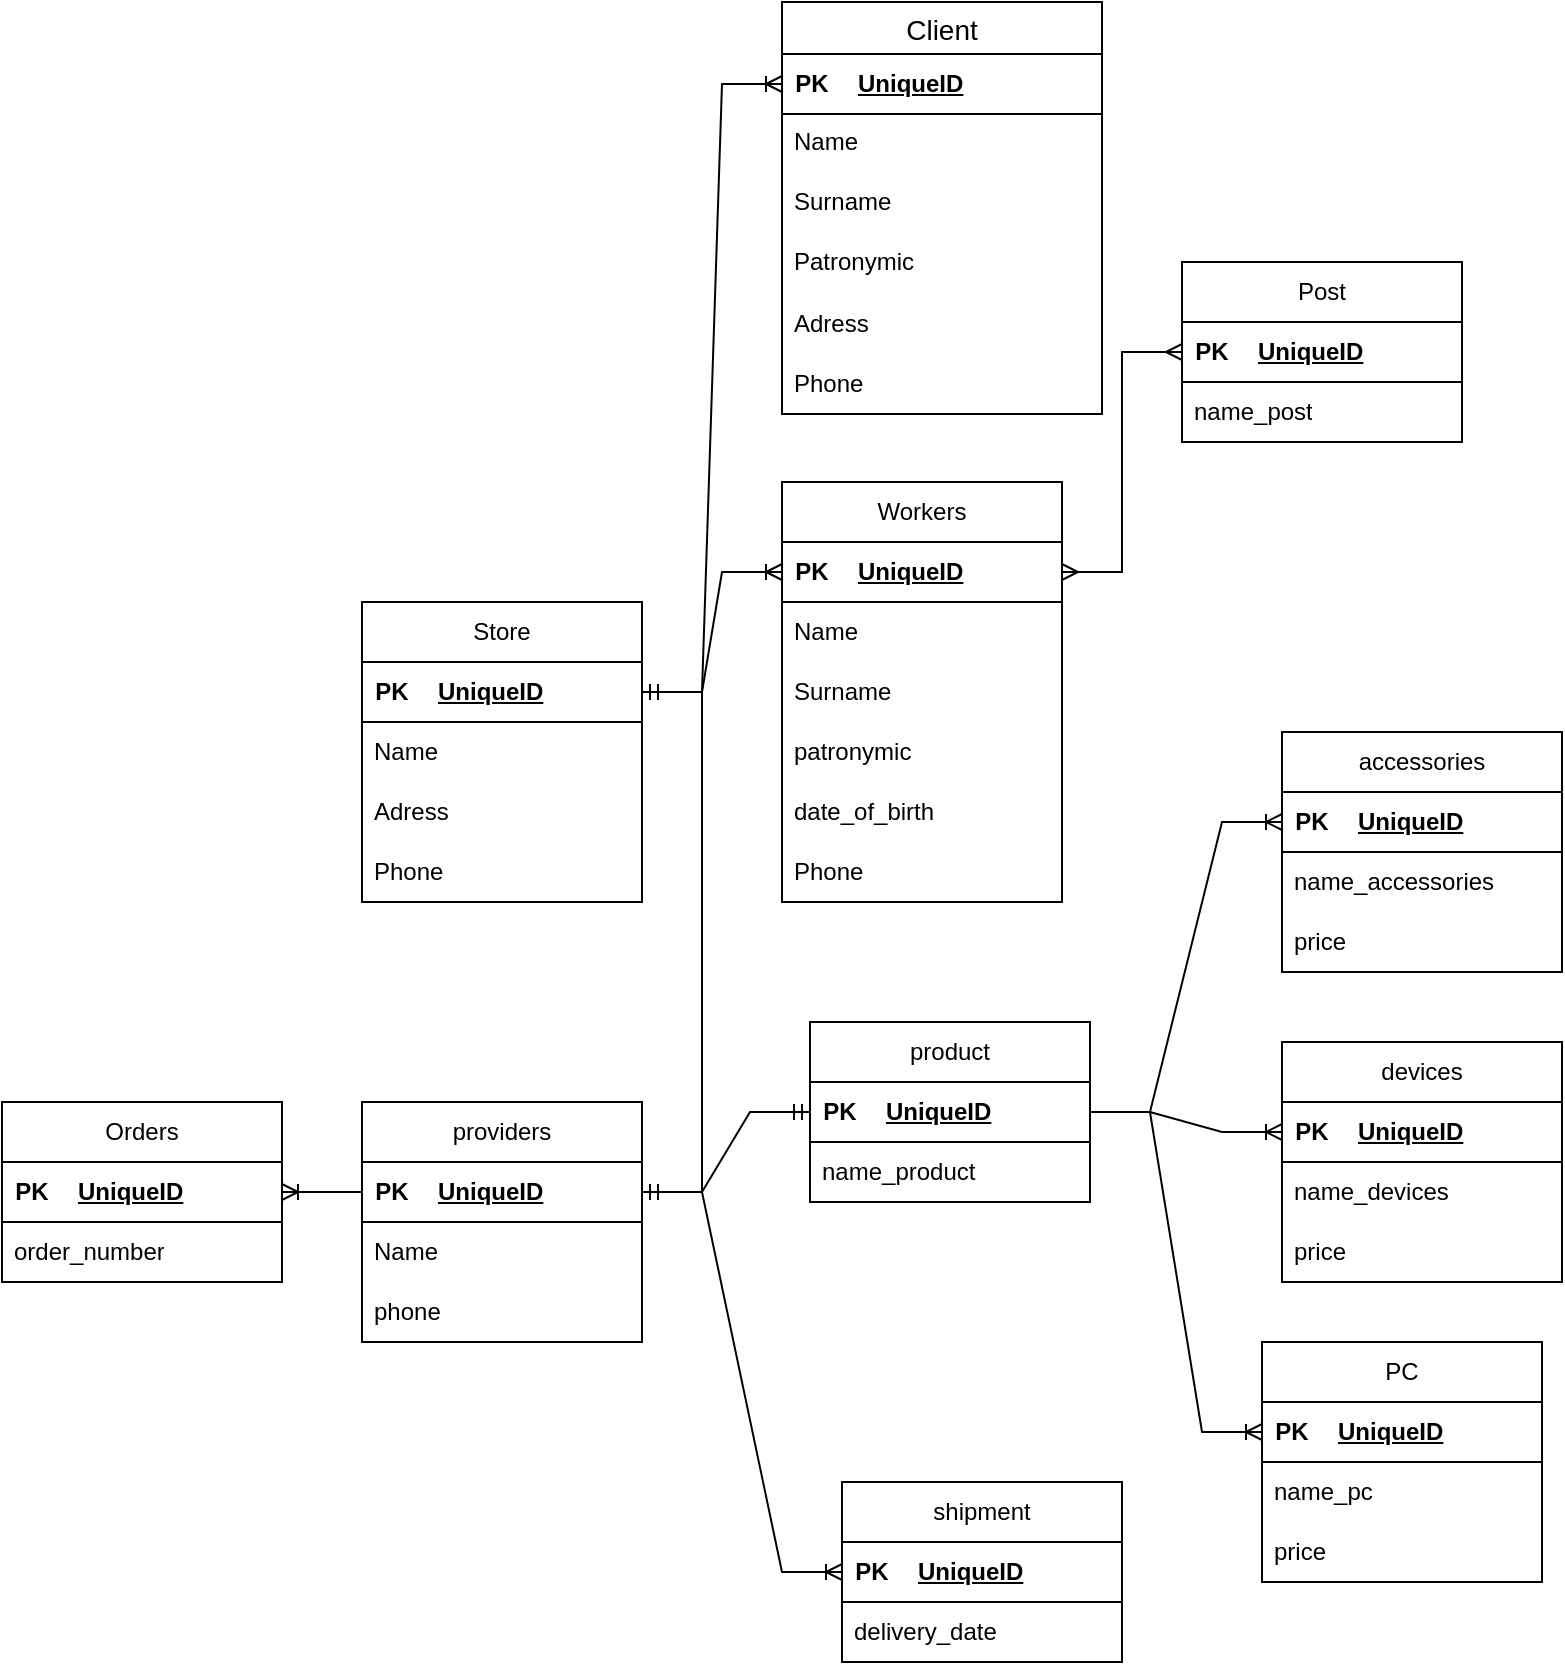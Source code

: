 <mxfile version="21.7.5" type="github">
  <diagram id="C5RBs43oDa-KdzZeNtuy" name="Page-1">
    <mxGraphModel dx="2220" dy="1927" grid="1" gridSize="10" guides="1" tooltips="1" connect="1" arrows="1" fold="1" page="1" pageScale="1" pageWidth="827" pageHeight="1169" math="0" shadow="0">
      <root>
        <mxCell id="WIyWlLk6GJQsqaUBKTNV-0" />
        <mxCell id="WIyWlLk6GJQsqaUBKTNV-1" parent="WIyWlLk6GJQsqaUBKTNV-0" />
        <mxCell id="giKYTNBfiEw-Y-ukKYdh-5" value="Store" style="swimlane;fontStyle=0;childLayout=stackLayout;horizontal=1;startSize=30;horizontalStack=0;resizeParent=1;resizeParentMax=0;resizeLast=0;collapsible=1;marginBottom=0;whiteSpace=wrap;html=1;" parent="WIyWlLk6GJQsqaUBKTNV-1" vertex="1">
          <mxGeometry x="120" y="260" width="140" height="150" as="geometry" />
        </mxCell>
        <mxCell id="giKYTNBfiEw-Y-ukKYdh-16" value="" style="shape=table;startSize=0;container=1;collapsible=1;childLayout=tableLayout;fixedRows=1;rowLines=0;fontStyle=0;align=center;resizeLast=1;strokeColor=none;fillColor=none;collapsible=0;" parent="giKYTNBfiEw-Y-ukKYdh-5" vertex="1">
          <mxGeometry y="30" width="140" height="30" as="geometry" />
        </mxCell>
        <mxCell id="giKYTNBfiEw-Y-ukKYdh-17" value="" style="shape=tableRow;horizontal=0;startSize=0;swimlaneHead=0;swimlaneBody=0;fillColor=none;collapsible=0;dropTarget=0;points=[[0,0.5],[1,0.5]];portConstraint=eastwest;top=0;left=0;right=0;bottom=1;" parent="giKYTNBfiEw-Y-ukKYdh-16" vertex="1">
          <mxGeometry width="140" height="30" as="geometry" />
        </mxCell>
        <mxCell id="giKYTNBfiEw-Y-ukKYdh-18" value="PK" style="shape=partialRectangle;connectable=0;fillColor=none;top=0;left=0;bottom=0;right=0;fontStyle=1;overflow=hidden;whiteSpace=wrap;html=1;" parent="giKYTNBfiEw-Y-ukKYdh-17" vertex="1">
          <mxGeometry width="30" height="30" as="geometry">
            <mxRectangle width="30" height="30" as="alternateBounds" />
          </mxGeometry>
        </mxCell>
        <mxCell id="giKYTNBfiEw-Y-ukKYdh-19" value="UniqueID" style="shape=partialRectangle;connectable=0;fillColor=none;top=0;left=0;bottom=0;right=0;align=left;spacingLeft=6;fontStyle=5;overflow=hidden;whiteSpace=wrap;html=1;" parent="giKYTNBfiEw-Y-ukKYdh-17" vertex="1">
          <mxGeometry x="30" width="110" height="30" as="geometry">
            <mxRectangle width="110" height="30" as="alternateBounds" />
          </mxGeometry>
        </mxCell>
        <mxCell id="giKYTNBfiEw-Y-ukKYdh-6" value="Name" style="text;strokeColor=none;fillColor=none;align=left;verticalAlign=middle;spacingLeft=4;spacingRight=4;overflow=hidden;points=[[0,0.5],[1,0.5]];portConstraint=eastwest;rotatable=0;whiteSpace=wrap;html=1;" parent="giKYTNBfiEw-Y-ukKYdh-5" vertex="1">
          <mxGeometry y="60" width="140" height="30" as="geometry" />
        </mxCell>
        <mxCell id="giKYTNBfiEw-Y-ukKYdh-7" value="Adress" style="text;strokeColor=none;fillColor=none;align=left;verticalAlign=middle;spacingLeft=4;spacingRight=4;overflow=hidden;points=[[0,0.5],[1,0.5]];portConstraint=eastwest;rotatable=0;whiteSpace=wrap;html=1;" parent="giKYTNBfiEw-Y-ukKYdh-5" vertex="1">
          <mxGeometry y="90" width="140" height="30" as="geometry" />
        </mxCell>
        <mxCell id="giKYTNBfiEw-Y-ukKYdh-8" value="Phone" style="text;strokeColor=none;fillColor=none;align=left;verticalAlign=middle;spacingLeft=4;spacingRight=4;overflow=hidden;points=[[0,0.5],[1,0.5]];portConstraint=eastwest;rotatable=0;whiteSpace=wrap;html=1;" parent="giKYTNBfiEw-Y-ukKYdh-5" vertex="1">
          <mxGeometry y="120" width="140" height="30" as="geometry" />
        </mxCell>
        <mxCell id="giKYTNBfiEw-Y-ukKYdh-20" value="providers" style="swimlane;fontStyle=0;childLayout=stackLayout;horizontal=1;startSize=30;horizontalStack=0;resizeParent=1;resizeParentMax=0;resizeLast=0;collapsible=1;marginBottom=0;whiteSpace=wrap;html=1;" parent="WIyWlLk6GJQsqaUBKTNV-1" vertex="1">
          <mxGeometry x="120" y="510" width="140" height="120" as="geometry" />
        </mxCell>
        <mxCell id="giKYTNBfiEw-Y-ukKYdh-79" value="" style="shape=table;startSize=0;container=1;collapsible=1;childLayout=tableLayout;fixedRows=1;rowLines=0;fontStyle=0;align=center;resizeLast=1;strokeColor=none;fillColor=none;collapsible=0;" parent="giKYTNBfiEw-Y-ukKYdh-20" vertex="1">
          <mxGeometry y="30" width="140" height="30" as="geometry" />
        </mxCell>
        <mxCell id="giKYTNBfiEw-Y-ukKYdh-80" value="" style="shape=tableRow;horizontal=0;startSize=0;swimlaneHead=0;swimlaneBody=0;fillColor=none;collapsible=0;dropTarget=0;points=[[0,0.5],[1,0.5]];portConstraint=eastwest;top=0;left=0;right=0;bottom=1;" parent="giKYTNBfiEw-Y-ukKYdh-79" vertex="1">
          <mxGeometry width="140" height="30" as="geometry" />
        </mxCell>
        <mxCell id="giKYTNBfiEw-Y-ukKYdh-81" value="PK" style="shape=partialRectangle;connectable=0;fillColor=none;top=0;left=0;bottom=0;right=0;fontStyle=1;overflow=hidden;whiteSpace=wrap;html=1;" parent="giKYTNBfiEw-Y-ukKYdh-80" vertex="1">
          <mxGeometry width="30" height="30" as="geometry">
            <mxRectangle width="30" height="30" as="alternateBounds" />
          </mxGeometry>
        </mxCell>
        <mxCell id="giKYTNBfiEw-Y-ukKYdh-82" value="UniqueID" style="shape=partialRectangle;connectable=0;fillColor=none;top=0;left=0;bottom=0;right=0;align=left;spacingLeft=6;fontStyle=5;overflow=hidden;whiteSpace=wrap;html=1;" parent="giKYTNBfiEw-Y-ukKYdh-80" vertex="1">
          <mxGeometry x="30" width="110" height="30" as="geometry">
            <mxRectangle width="110" height="30" as="alternateBounds" />
          </mxGeometry>
        </mxCell>
        <mxCell id="giKYTNBfiEw-Y-ukKYdh-21" value="Name" style="text;strokeColor=none;fillColor=none;align=left;verticalAlign=middle;spacingLeft=4;spacingRight=4;overflow=hidden;points=[[0,0.5],[1,0.5]];portConstraint=eastwest;rotatable=0;whiteSpace=wrap;html=1;" parent="giKYTNBfiEw-Y-ukKYdh-20" vertex="1">
          <mxGeometry y="60" width="140" height="30" as="geometry" />
        </mxCell>
        <mxCell id="giKYTNBfiEw-Y-ukKYdh-22" value="phone" style="text;strokeColor=none;fillColor=none;align=left;verticalAlign=middle;spacingLeft=4;spacingRight=4;overflow=hidden;points=[[0,0.5],[1,0.5]];portConstraint=eastwest;rotatable=0;whiteSpace=wrap;html=1;" parent="giKYTNBfiEw-Y-ukKYdh-20" vertex="1">
          <mxGeometry y="90" width="140" height="30" as="geometry" />
        </mxCell>
        <mxCell id="giKYTNBfiEw-Y-ukKYdh-24" value="Workers" style="swimlane;fontStyle=0;childLayout=stackLayout;horizontal=1;startSize=30;horizontalStack=0;resizeParent=1;resizeParentMax=0;resizeLast=0;collapsible=1;marginBottom=0;whiteSpace=wrap;html=1;" parent="WIyWlLk6GJQsqaUBKTNV-1" vertex="1">
          <mxGeometry x="330" y="200" width="140" height="210" as="geometry" />
        </mxCell>
        <mxCell id="giKYTNBfiEw-Y-ukKYdh-28" value="" style="shape=table;startSize=0;container=1;collapsible=1;childLayout=tableLayout;fixedRows=1;rowLines=0;fontStyle=0;align=center;resizeLast=1;strokeColor=none;fillColor=none;collapsible=0;" parent="giKYTNBfiEw-Y-ukKYdh-24" vertex="1">
          <mxGeometry y="30" width="140" height="30" as="geometry" />
        </mxCell>
        <mxCell id="giKYTNBfiEw-Y-ukKYdh-29" value="" style="shape=tableRow;horizontal=0;startSize=0;swimlaneHead=0;swimlaneBody=0;fillColor=none;collapsible=0;dropTarget=0;points=[[0,0.5],[1,0.5]];portConstraint=eastwest;top=0;left=0;right=0;bottom=1;" parent="giKYTNBfiEw-Y-ukKYdh-28" vertex="1">
          <mxGeometry width="140" height="30" as="geometry" />
        </mxCell>
        <mxCell id="giKYTNBfiEw-Y-ukKYdh-30" value="PK" style="shape=partialRectangle;connectable=0;fillColor=none;top=0;left=0;bottom=0;right=0;fontStyle=1;overflow=hidden;whiteSpace=wrap;html=1;" parent="giKYTNBfiEw-Y-ukKYdh-29" vertex="1">
          <mxGeometry width="30" height="30" as="geometry">
            <mxRectangle width="30" height="30" as="alternateBounds" />
          </mxGeometry>
        </mxCell>
        <mxCell id="giKYTNBfiEw-Y-ukKYdh-31" value="UniqueID" style="shape=partialRectangle;connectable=0;fillColor=none;top=0;left=0;bottom=0;right=0;align=left;spacingLeft=6;fontStyle=5;overflow=hidden;whiteSpace=wrap;html=1;" parent="giKYTNBfiEw-Y-ukKYdh-29" vertex="1">
          <mxGeometry x="30" width="110" height="30" as="geometry">
            <mxRectangle width="110" height="30" as="alternateBounds" />
          </mxGeometry>
        </mxCell>
        <mxCell id="giKYTNBfiEw-Y-ukKYdh-25" value="Name" style="text;strokeColor=none;fillColor=none;align=left;verticalAlign=middle;spacingLeft=4;spacingRight=4;overflow=hidden;points=[[0,0.5],[1,0.5]];portConstraint=eastwest;rotatable=0;whiteSpace=wrap;html=1;" parent="giKYTNBfiEw-Y-ukKYdh-24" vertex="1">
          <mxGeometry y="60" width="140" height="30" as="geometry" />
        </mxCell>
        <mxCell id="giKYTNBfiEw-Y-ukKYdh-26" value="Surname" style="text;strokeColor=none;fillColor=none;align=left;verticalAlign=middle;spacingLeft=4;spacingRight=4;overflow=hidden;points=[[0,0.5],[1,0.5]];portConstraint=eastwest;rotatable=0;whiteSpace=wrap;html=1;" parent="giKYTNBfiEw-Y-ukKYdh-24" vertex="1">
          <mxGeometry y="90" width="140" height="30" as="geometry" />
        </mxCell>
        <mxCell id="giKYTNBfiEw-Y-ukKYdh-27" value="patronymic" style="text;strokeColor=none;fillColor=none;align=left;verticalAlign=middle;spacingLeft=4;spacingRight=4;overflow=hidden;points=[[0,0.5],[1,0.5]];portConstraint=eastwest;rotatable=0;whiteSpace=wrap;html=1;" parent="giKYTNBfiEw-Y-ukKYdh-24" vertex="1">
          <mxGeometry y="120" width="140" height="30" as="geometry" />
        </mxCell>
        <mxCell id="giKYTNBfiEw-Y-ukKYdh-32" value="date_of_birth" style="text;strokeColor=none;fillColor=none;align=left;verticalAlign=middle;spacingLeft=4;spacingRight=4;overflow=hidden;points=[[0,0.5],[1,0.5]];portConstraint=eastwest;rotatable=0;whiteSpace=wrap;html=1;" parent="giKYTNBfiEw-Y-ukKYdh-24" vertex="1">
          <mxGeometry y="150" width="140" height="30" as="geometry" />
        </mxCell>
        <mxCell id="Cuo1ULoQlv5ksQmd5ogo-40" value="Phone" style="text;strokeColor=none;fillColor=none;align=left;verticalAlign=middle;spacingLeft=4;spacingRight=4;overflow=hidden;points=[[0,0.5],[1,0.5]];portConstraint=eastwest;rotatable=0;whiteSpace=wrap;html=1;" vertex="1" parent="giKYTNBfiEw-Y-ukKYdh-24">
          <mxGeometry y="180" width="140" height="30" as="geometry" />
        </mxCell>
        <mxCell id="giKYTNBfiEw-Y-ukKYdh-33" value="Post" style="swimlane;fontStyle=0;childLayout=stackLayout;horizontal=1;startSize=30;horizontalStack=0;resizeParent=1;resizeParentMax=0;resizeLast=0;collapsible=1;marginBottom=0;whiteSpace=wrap;html=1;" parent="WIyWlLk6GJQsqaUBKTNV-1" vertex="1">
          <mxGeometry x="530" y="90" width="140" height="90" as="geometry" />
        </mxCell>
        <mxCell id="giKYTNBfiEw-Y-ukKYdh-37" value="" style="shape=table;startSize=0;container=1;collapsible=1;childLayout=tableLayout;fixedRows=1;rowLines=0;fontStyle=0;align=center;resizeLast=1;strokeColor=none;fillColor=none;collapsible=0;" parent="giKYTNBfiEw-Y-ukKYdh-33" vertex="1">
          <mxGeometry y="30" width="140" height="30" as="geometry" />
        </mxCell>
        <mxCell id="giKYTNBfiEw-Y-ukKYdh-38" value="" style="shape=tableRow;horizontal=0;startSize=0;swimlaneHead=0;swimlaneBody=0;fillColor=none;collapsible=0;dropTarget=0;points=[[0,0.5],[1,0.5]];portConstraint=eastwest;top=0;left=0;right=0;bottom=1;" parent="giKYTNBfiEw-Y-ukKYdh-37" vertex="1">
          <mxGeometry width="140" height="30" as="geometry" />
        </mxCell>
        <mxCell id="giKYTNBfiEw-Y-ukKYdh-39" value="PK" style="shape=partialRectangle;connectable=0;fillColor=none;top=0;left=0;bottom=0;right=0;fontStyle=1;overflow=hidden;whiteSpace=wrap;html=1;" parent="giKYTNBfiEw-Y-ukKYdh-38" vertex="1">
          <mxGeometry width="30" height="30" as="geometry">
            <mxRectangle width="30" height="30" as="alternateBounds" />
          </mxGeometry>
        </mxCell>
        <mxCell id="giKYTNBfiEw-Y-ukKYdh-40" value="UniqueID" style="shape=partialRectangle;connectable=0;fillColor=none;top=0;left=0;bottom=0;right=0;align=left;spacingLeft=6;fontStyle=5;overflow=hidden;whiteSpace=wrap;html=1;" parent="giKYTNBfiEw-Y-ukKYdh-38" vertex="1">
          <mxGeometry x="30" width="110" height="30" as="geometry">
            <mxRectangle width="110" height="30" as="alternateBounds" />
          </mxGeometry>
        </mxCell>
        <mxCell id="giKYTNBfiEw-Y-ukKYdh-36" value="name_post" style="text;strokeColor=none;fillColor=none;align=left;verticalAlign=middle;spacingLeft=4;spacingRight=4;overflow=hidden;points=[[0,0.5],[1,0.5]];portConstraint=eastwest;rotatable=0;whiteSpace=wrap;html=1;" parent="giKYTNBfiEw-Y-ukKYdh-33" vertex="1">
          <mxGeometry y="60" width="140" height="30" as="geometry" />
        </mxCell>
        <mxCell id="giKYTNBfiEw-Y-ukKYdh-45" value="product" style="swimlane;fontStyle=0;childLayout=stackLayout;horizontal=1;startSize=30;horizontalStack=0;resizeParent=1;resizeParentMax=0;resizeLast=0;collapsible=1;marginBottom=0;whiteSpace=wrap;html=1;" parent="WIyWlLk6GJQsqaUBKTNV-1" vertex="1">
          <mxGeometry x="344" y="470" width="140" height="90" as="geometry" />
        </mxCell>
        <mxCell id="giKYTNBfiEw-Y-ukKYdh-49" value="" style="shape=table;startSize=0;container=1;collapsible=1;childLayout=tableLayout;fixedRows=1;rowLines=0;fontStyle=0;align=center;resizeLast=1;strokeColor=none;fillColor=none;collapsible=0;" parent="giKYTNBfiEw-Y-ukKYdh-45" vertex="1">
          <mxGeometry y="30" width="140" height="30" as="geometry" />
        </mxCell>
        <mxCell id="giKYTNBfiEw-Y-ukKYdh-50" value="" style="shape=tableRow;horizontal=0;startSize=0;swimlaneHead=0;swimlaneBody=0;fillColor=none;collapsible=0;dropTarget=0;points=[[0,0.5],[1,0.5]];portConstraint=eastwest;top=0;left=0;right=0;bottom=1;" parent="giKYTNBfiEw-Y-ukKYdh-49" vertex="1">
          <mxGeometry width="140" height="30" as="geometry" />
        </mxCell>
        <mxCell id="giKYTNBfiEw-Y-ukKYdh-51" value="PK" style="shape=partialRectangle;connectable=0;fillColor=none;top=0;left=0;bottom=0;right=0;fontStyle=1;overflow=hidden;whiteSpace=wrap;html=1;" parent="giKYTNBfiEw-Y-ukKYdh-50" vertex="1">
          <mxGeometry width="30" height="30" as="geometry">
            <mxRectangle width="30" height="30" as="alternateBounds" />
          </mxGeometry>
        </mxCell>
        <mxCell id="giKYTNBfiEw-Y-ukKYdh-52" value="UniqueID" style="shape=partialRectangle;connectable=0;fillColor=none;top=0;left=0;bottom=0;right=0;align=left;spacingLeft=6;fontStyle=5;overflow=hidden;whiteSpace=wrap;html=1;" parent="giKYTNBfiEw-Y-ukKYdh-50" vertex="1">
          <mxGeometry x="30" width="110" height="30" as="geometry">
            <mxRectangle width="110" height="30" as="alternateBounds" />
          </mxGeometry>
        </mxCell>
        <mxCell id="giKYTNBfiEw-Y-ukKYdh-46" value="name_product" style="text;strokeColor=none;fillColor=none;align=left;verticalAlign=middle;spacingLeft=4;spacingRight=4;overflow=hidden;points=[[0,0.5],[1,0.5]];portConstraint=eastwest;rotatable=0;whiteSpace=wrap;html=1;" parent="giKYTNBfiEw-Y-ukKYdh-45" vertex="1">
          <mxGeometry y="60" width="140" height="30" as="geometry" />
        </mxCell>
        <mxCell id="giKYTNBfiEw-Y-ukKYdh-53" value="devices" style="swimlane;fontStyle=0;childLayout=stackLayout;horizontal=1;startSize=30;horizontalStack=0;resizeParent=1;resizeParentMax=0;resizeLast=0;collapsible=1;marginBottom=0;whiteSpace=wrap;html=1;" parent="WIyWlLk6GJQsqaUBKTNV-1" vertex="1">
          <mxGeometry x="580" y="480" width="140" height="120" as="geometry" />
        </mxCell>
        <mxCell id="giKYTNBfiEw-Y-ukKYdh-87" value="" style="shape=table;startSize=0;container=1;collapsible=1;childLayout=tableLayout;fixedRows=1;rowLines=0;fontStyle=0;align=center;resizeLast=1;strokeColor=none;fillColor=none;collapsible=0;" parent="giKYTNBfiEw-Y-ukKYdh-53" vertex="1">
          <mxGeometry y="30" width="140" height="30" as="geometry" />
        </mxCell>
        <mxCell id="giKYTNBfiEw-Y-ukKYdh-88" value="" style="shape=tableRow;horizontal=0;startSize=0;swimlaneHead=0;swimlaneBody=0;fillColor=none;collapsible=0;dropTarget=0;points=[[0,0.5],[1,0.5]];portConstraint=eastwest;top=0;left=0;right=0;bottom=1;" parent="giKYTNBfiEw-Y-ukKYdh-87" vertex="1">
          <mxGeometry width="140" height="30" as="geometry" />
        </mxCell>
        <mxCell id="giKYTNBfiEw-Y-ukKYdh-89" value="PK" style="shape=partialRectangle;connectable=0;fillColor=none;top=0;left=0;bottom=0;right=0;fontStyle=1;overflow=hidden;whiteSpace=wrap;html=1;" parent="giKYTNBfiEw-Y-ukKYdh-88" vertex="1">
          <mxGeometry width="30" height="30" as="geometry">
            <mxRectangle width="30" height="30" as="alternateBounds" />
          </mxGeometry>
        </mxCell>
        <mxCell id="giKYTNBfiEw-Y-ukKYdh-90" value="UniqueID" style="shape=partialRectangle;connectable=0;fillColor=none;top=0;left=0;bottom=0;right=0;align=left;spacingLeft=6;fontStyle=5;overflow=hidden;whiteSpace=wrap;html=1;" parent="giKYTNBfiEw-Y-ukKYdh-88" vertex="1">
          <mxGeometry x="30" width="110" height="30" as="geometry">
            <mxRectangle width="110" height="30" as="alternateBounds" />
          </mxGeometry>
        </mxCell>
        <mxCell id="giKYTNBfiEw-Y-ukKYdh-54" value="name_devices" style="text;strokeColor=none;fillColor=none;align=left;verticalAlign=middle;spacingLeft=4;spacingRight=4;overflow=hidden;points=[[0,0.5],[1,0.5]];portConstraint=eastwest;rotatable=0;whiteSpace=wrap;html=1;" parent="giKYTNBfiEw-Y-ukKYdh-53" vertex="1">
          <mxGeometry y="60" width="140" height="30" as="geometry" />
        </mxCell>
        <mxCell id="giKYTNBfiEw-Y-ukKYdh-55" value="price" style="text;strokeColor=none;fillColor=none;align=left;verticalAlign=middle;spacingLeft=4;spacingRight=4;overflow=hidden;points=[[0,0.5],[1,0.5]];portConstraint=eastwest;rotatable=0;whiteSpace=wrap;html=1;" parent="giKYTNBfiEw-Y-ukKYdh-53" vertex="1">
          <mxGeometry y="90" width="140" height="30" as="geometry" />
        </mxCell>
        <mxCell id="giKYTNBfiEw-Y-ukKYdh-57" value="accessories" style="swimlane;fontStyle=0;childLayout=stackLayout;horizontal=1;startSize=30;horizontalStack=0;resizeParent=1;resizeParentMax=0;resizeLast=0;collapsible=1;marginBottom=0;whiteSpace=wrap;html=1;" parent="WIyWlLk6GJQsqaUBKTNV-1" vertex="1">
          <mxGeometry x="580" y="325" width="140" height="120" as="geometry" />
        </mxCell>
        <mxCell id="giKYTNBfiEw-Y-ukKYdh-66" value="" style="shape=table;startSize=0;container=1;collapsible=1;childLayout=tableLayout;fixedRows=1;rowLines=0;fontStyle=0;align=center;resizeLast=1;strokeColor=none;fillColor=none;collapsible=0;" parent="giKYTNBfiEw-Y-ukKYdh-57" vertex="1">
          <mxGeometry y="30" width="140" height="30" as="geometry" />
        </mxCell>
        <mxCell id="giKYTNBfiEw-Y-ukKYdh-67" value="" style="shape=tableRow;horizontal=0;startSize=0;swimlaneHead=0;swimlaneBody=0;fillColor=none;collapsible=0;dropTarget=0;points=[[0,0.5],[1,0.5]];portConstraint=eastwest;top=0;left=0;right=0;bottom=1;" parent="giKYTNBfiEw-Y-ukKYdh-66" vertex="1">
          <mxGeometry width="140" height="30" as="geometry" />
        </mxCell>
        <mxCell id="giKYTNBfiEw-Y-ukKYdh-68" value="PK" style="shape=partialRectangle;connectable=0;fillColor=none;top=0;left=0;bottom=0;right=0;fontStyle=1;overflow=hidden;whiteSpace=wrap;html=1;" parent="giKYTNBfiEw-Y-ukKYdh-67" vertex="1">
          <mxGeometry width="30" height="30" as="geometry">
            <mxRectangle width="30" height="30" as="alternateBounds" />
          </mxGeometry>
        </mxCell>
        <mxCell id="giKYTNBfiEw-Y-ukKYdh-69" value="UniqueID" style="shape=partialRectangle;connectable=0;fillColor=none;top=0;left=0;bottom=0;right=0;align=left;spacingLeft=6;fontStyle=5;overflow=hidden;whiteSpace=wrap;html=1;" parent="giKYTNBfiEw-Y-ukKYdh-67" vertex="1">
          <mxGeometry x="30" width="110" height="30" as="geometry">
            <mxRectangle width="110" height="30" as="alternateBounds" />
          </mxGeometry>
        </mxCell>
        <mxCell id="giKYTNBfiEw-Y-ukKYdh-58" value="name_accessories" style="text;strokeColor=none;fillColor=none;align=left;verticalAlign=middle;spacingLeft=4;spacingRight=4;overflow=hidden;points=[[0,0.5],[1,0.5]];portConstraint=eastwest;rotatable=0;whiteSpace=wrap;html=1;" parent="giKYTNBfiEw-Y-ukKYdh-57" vertex="1">
          <mxGeometry y="60" width="140" height="30" as="geometry" />
        </mxCell>
        <mxCell id="giKYTNBfiEw-Y-ukKYdh-72" value="price" style="text;strokeColor=none;fillColor=none;align=left;verticalAlign=middle;spacingLeft=4;spacingRight=4;overflow=hidden;points=[[0,0.5],[1,0.5]];portConstraint=eastwest;rotatable=0;whiteSpace=wrap;html=1;" parent="giKYTNBfiEw-Y-ukKYdh-57" vertex="1">
          <mxGeometry y="90" width="140" height="30" as="geometry" />
        </mxCell>
        <mxCell id="giKYTNBfiEw-Y-ukKYdh-62" value="PC" style="swimlane;fontStyle=0;childLayout=stackLayout;horizontal=1;startSize=30;horizontalStack=0;resizeParent=1;resizeParentMax=0;resizeLast=0;collapsible=1;marginBottom=0;whiteSpace=wrap;html=1;" parent="WIyWlLk6GJQsqaUBKTNV-1" vertex="1">
          <mxGeometry x="570" y="630" width="140" height="120" as="geometry" />
        </mxCell>
        <mxCell id="giKYTNBfiEw-Y-ukKYdh-91" value="" style="shape=table;startSize=0;container=1;collapsible=1;childLayout=tableLayout;fixedRows=1;rowLines=0;fontStyle=0;align=center;resizeLast=1;strokeColor=none;fillColor=none;collapsible=0;" parent="giKYTNBfiEw-Y-ukKYdh-62" vertex="1">
          <mxGeometry y="30" width="140" height="30" as="geometry" />
        </mxCell>
        <mxCell id="giKYTNBfiEw-Y-ukKYdh-92" value="" style="shape=tableRow;horizontal=0;startSize=0;swimlaneHead=0;swimlaneBody=0;fillColor=none;collapsible=0;dropTarget=0;points=[[0,0.5],[1,0.5]];portConstraint=eastwest;top=0;left=0;right=0;bottom=1;" parent="giKYTNBfiEw-Y-ukKYdh-91" vertex="1">
          <mxGeometry width="140" height="30" as="geometry" />
        </mxCell>
        <mxCell id="giKYTNBfiEw-Y-ukKYdh-93" value="PK" style="shape=partialRectangle;connectable=0;fillColor=none;top=0;left=0;bottom=0;right=0;fontStyle=1;overflow=hidden;whiteSpace=wrap;html=1;" parent="giKYTNBfiEw-Y-ukKYdh-92" vertex="1">
          <mxGeometry width="30" height="30" as="geometry">
            <mxRectangle width="30" height="30" as="alternateBounds" />
          </mxGeometry>
        </mxCell>
        <mxCell id="giKYTNBfiEw-Y-ukKYdh-94" value="UniqueID" style="shape=partialRectangle;connectable=0;fillColor=none;top=0;left=0;bottom=0;right=0;align=left;spacingLeft=6;fontStyle=5;overflow=hidden;whiteSpace=wrap;html=1;" parent="giKYTNBfiEw-Y-ukKYdh-92" vertex="1">
          <mxGeometry x="30" width="110" height="30" as="geometry">
            <mxRectangle width="110" height="30" as="alternateBounds" />
          </mxGeometry>
        </mxCell>
        <mxCell id="giKYTNBfiEw-Y-ukKYdh-63" value="name_pc" style="text;strokeColor=none;fillColor=none;align=left;verticalAlign=middle;spacingLeft=4;spacingRight=4;overflow=hidden;points=[[0,0.5],[1,0.5]];portConstraint=eastwest;rotatable=0;whiteSpace=wrap;html=1;" parent="giKYTNBfiEw-Y-ukKYdh-62" vertex="1">
          <mxGeometry y="60" width="140" height="30" as="geometry" />
        </mxCell>
        <mxCell id="giKYTNBfiEw-Y-ukKYdh-64" value="price" style="text;strokeColor=none;fillColor=none;align=left;verticalAlign=middle;spacingLeft=4;spacingRight=4;overflow=hidden;points=[[0,0.5],[1,0.5]];portConstraint=eastwest;rotatable=0;whiteSpace=wrap;html=1;" parent="giKYTNBfiEw-Y-ukKYdh-62" vertex="1">
          <mxGeometry y="90" width="140" height="30" as="geometry" />
        </mxCell>
        <mxCell id="giKYTNBfiEw-Y-ukKYdh-73" value="" style="edgeStyle=entityRelationEdgeStyle;fontSize=12;html=1;endArrow=ERoneToMany;rounded=0;exitX=1;exitY=0.5;exitDx=0;exitDy=0;" parent="WIyWlLk6GJQsqaUBKTNV-1" source="giKYTNBfiEw-Y-ukKYdh-17" target="giKYTNBfiEw-Y-ukKYdh-29" edge="1">
          <mxGeometry width="100" height="100" relative="1" as="geometry">
            <mxPoint x="260" y="270" as="sourcePoint" />
            <mxPoint x="460" y="340" as="targetPoint" />
          </mxGeometry>
        </mxCell>
        <mxCell id="giKYTNBfiEw-Y-ukKYdh-85" value="" style="edgeStyle=entityRelationEdgeStyle;fontSize=12;html=1;endArrow=ERoneToMany;rounded=0;exitX=1;exitY=0.5;exitDx=0;exitDy=0;entryX=0;entryY=0.5;entryDx=0;entryDy=0;" parent="WIyWlLk6GJQsqaUBKTNV-1" source="giKYTNBfiEw-Y-ukKYdh-50" target="giKYTNBfiEw-Y-ukKYdh-67" edge="1">
          <mxGeometry width="100" height="100" relative="1" as="geometry">
            <mxPoint x="360" y="440" as="sourcePoint" />
            <mxPoint x="460" y="340" as="targetPoint" />
          </mxGeometry>
        </mxCell>
        <mxCell id="giKYTNBfiEw-Y-ukKYdh-86" value="" style="edgeStyle=entityRelationEdgeStyle;fontSize=12;html=1;endArrow=ERoneToMany;rounded=0;exitX=1;exitY=0.5;exitDx=0;exitDy=0;entryX=0;entryY=0.5;entryDx=0;entryDy=0;" parent="WIyWlLk6GJQsqaUBKTNV-1" source="giKYTNBfiEw-Y-ukKYdh-50" target="giKYTNBfiEw-Y-ukKYdh-88" edge="1">
          <mxGeometry width="100" height="100" relative="1" as="geometry">
            <mxPoint x="360" y="440" as="sourcePoint" />
            <mxPoint x="550" y="600" as="targetPoint" />
          </mxGeometry>
        </mxCell>
        <mxCell id="giKYTNBfiEw-Y-ukKYdh-95" value="" style="edgeStyle=entityRelationEdgeStyle;fontSize=12;html=1;endArrow=ERoneToMany;rounded=0;exitX=1;exitY=0.5;exitDx=0;exitDy=0;entryX=0;entryY=0.5;entryDx=0;entryDy=0;" parent="WIyWlLk6GJQsqaUBKTNV-1" source="giKYTNBfiEw-Y-ukKYdh-50" target="giKYTNBfiEw-Y-ukKYdh-92" edge="1">
          <mxGeometry width="100" height="100" relative="1" as="geometry">
            <mxPoint x="360" y="440" as="sourcePoint" />
            <mxPoint x="460" y="340" as="targetPoint" />
          </mxGeometry>
        </mxCell>
        <mxCell id="giKYTNBfiEw-Y-ukKYdh-97" value="" style="edgeStyle=entityRelationEdgeStyle;fontSize=12;html=1;endArrow=ERmany;startArrow=ERmany;rounded=0;entryX=0;entryY=0.5;entryDx=0;entryDy=0;exitX=1;exitY=0.5;exitDx=0;exitDy=0;" parent="WIyWlLk6GJQsqaUBKTNV-1" source="giKYTNBfiEw-Y-ukKYdh-29" target="giKYTNBfiEw-Y-ukKYdh-38" edge="1">
          <mxGeometry width="100" height="100" relative="1" as="geometry">
            <mxPoint x="360" y="440" as="sourcePoint" />
            <mxPoint x="460" y="340" as="targetPoint" />
          </mxGeometry>
        </mxCell>
        <mxCell id="Cuo1ULoQlv5ksQmd5ogo-0" value="shipment" style="swimlane;fontStyle=0;childLayout=stackLayout;horizontal=1;startSize=30;horizontalStack=0;resizeParent=1;resizeParentMax=0;resizeLast=0;collapsible=1;marginBottom=0;whiteSpace=wrap;html=1;" vertex="1" parent="WIyWlLk6GJQsqaUBKTNV-1">
          <mxGeometry x="360" y="700" width="140" height="90" as="geometry" />
        </mxCell>
        <mxCell id="Cuo1ULoQlv5ksQmd5ogo-4" value="" style="shape=table;startSize=0;container=1;collapsible=1;childLayout=tableLayout;fixedRows=1;rowLines=0;fontStyle=0;align=center;resizeLast=1;strokeColor=none;fillColor=none;collapsible=0;" vertex="1" parent="Cuo1ULoQlv5ksQmd5ogo-0">
          <mxGeometry y="30" width="140" height="30" as="geometry" />
        </mxCell>
        <mxCell id="Cuo1ULoQlv5ksQmd5ogo-5" value="" style="shape=tableRow;horizontal=0;startSize=0;swimlaneHead=0;swimlaneBody=0;fillColor=none;collapsible=0;dropTarget=0;points=[[0,0.5],[1,0.5]];portConstraint=eastwest;top=0;left=0;right=0;bottom=1;" vertex="1" parent="Cuo1ULoQlv5ksQmd5ogo-4">
          <mxGeometry width="140" height="30" as="geometry" />
        </mxCell>
        <mxCell id="Cuo1ULoQlv5ksQmd5ogo-6" value="PK" style="shape=partialRectangle;connectable=0;fillColor=none;top=0;left=0;bottom=0;right=0;fontStyle=1;overflow=hidden;whiteSpace=wrap;html=1;" vertex="1" parent="Cuo1ULoQlv5ksQmd5ogo-5">
          <mxGeometry width="30" height="30" as="geometry">
            <mxRectangle width="30" height="30" as="alternateBounds" />
          </mxGeometry>
        </mxCell>
        <mxCell id="Cuo1ULoQlv5ksQmd5ogo-7" value="UniqueID" style="shape=partialRectangle;connectable=0;fillColor=none;top=0;left=0;bottom=0;right=0;align=left;spacingLeft=6;fontStyle=5;overflow=hidden;whiteSpace=wrap;html=1;" vertex="1" parent="Cuo1ULoQlv5ksQmd5ogo-5">
          <mxGeometry x="30" width="110" height="30" as="geometry">
            <mxRectangle width="110" height="30" as="alternateBounds" />
          </mxGeometry>
        </mxCell>
        <mxCell id="Cuo1ULoQlv5ksQmd5ogo-1" value="delivery_date" style="text;strokeColor=none;fillColor=none;align=left;verticalAlign=middle;spacingLeft=4;spacingRight=4;overflow=hidden;points=[[0,0.5],[1,0.5]];portConstraint=eastwest;rotatable=0;whiteSpace=wrap;html=1;" vertex="1" parent="Cuo1ULoQlv5ksQmd5ogo-0">
          <mxGeometry y="60" width="140" height="30" as="geometry" />
        </mxCell>
        <mxCell id="Cuo1ULoQlv5ksQmd5ogo-8" value="" style="edgeStyle=entityRelationEdgeStyle;fontSize=12;html=1;endArrow=ERmandOne;startArrow=ERmandOne;rounded=0;exitX=1;exitY=0.5;exitDx=0;exitDy=0;entryX=1;entryY=0.5;entryDx=0;entryDy=0;" edge="1" parent="WIyWlLk6GJQsqaUBKTNV-1" source="giKYTNBfiEw-Y-ukKYdh-80" target="giKYTNBfiEw-Y-ukKYdh-17">
          <mxGeometry width="100" height="100" relative="1" as="geometry">
            <mxPoint x="360" y="540" as="sourcePoint" />
            <mxPoint x="460" y="440" as="targetPoint" />
          </mxGeometry>
        </mxCell>
        <mxCell id="Cuo1ULoQlv5ksQmd5ogo-10" value="" style="edgeStyle=entityRelationEdgeStyle;fontSize=12;html=1;endArrow=ERmandOne;startArrow=ERmandOne;rounded=0;exitX=1;exitY=0.5;exitDx=0;exitDy=0;entryX=0;entryY=0.5;entryDx=0;entryDy=0;" edge="1" parent="WIyWlLk6GJQsqaUBKTNV-1" source="giKYTNBfiEw-Y-ukKYdh-80" target="giKYTNBfiEw-Y-ukKYdh-50">
          <mxGeometry width="100" height="100" relative="1" as="geometry">
            <mxPoint x="360" y="540" as="sourcePoint" />
            <mxPoint x="460" y="440" as="targetPoint" />
          </mxGeometry>
        </mxCell>
        <mxCell id="Cuo1ULoQlv5ksQmd5ogo-11" value="" style="edgeStyle=entityRelationEdgeStyle;fontSize=12;html=1;endArrow=ERoneToMany;rounded=0;entryX=0;entryY=0.5;entryDx=0;entryDy=0;exitX=1;exitY=0.5;exitDx=0;exitDy=0;" edge="1" parent="WIyWlLk6GJQsqaUBKTNV-1" source="giKYTNBfiEw-Y-ukKYdh-80" target="Cuo1ULoQlv5ksQmd5ogo-5">
          <mxGeometry width="100" height="100" relative="1" as="geometry">
            <mxPoint x="360" y="540" as="sourcePoint" />
            <mxPoint x="460" y="440" as="targetPoint" />
          </mxGeometry>
        </mxCell>
        <mxCell id="Cuo1ULoQlv5ksQmd5ogo-13" value="Client" style="swimlane;fontStyle=0;childLayout=stackLayout;horizontal=1;startSize=26;horizontalStack=0;resizeParent=1;resizeParentMax=0;resizeLast=0;collapsible=1;marginBottom=0;align=center;fontSize=14;" vertex="1" parent="WIyWlLk6GJQsqaUBKTNV-1">
          <mxGeometry x="330" y="-40" width="160" height="206" as="geometry" />
        </mxCell>
        <mxCell id="Cuo1ULoQlv5ksQmd5ogo-17" value="" style="shape=table;startSize=0;container=1;collapsible=1;childLayout=tableLayout;fixedRows=1;rowLines=0;fontStyle=0;align=center;resizeLast=1;strokeColor=none;fillColor=none;collapsible=0;" vertex="1" parent="Cuo1ULoQlv5ksQmd5ogo-13">
          <mxGeometry y="26" width="160" height="30" as="geometry" />
        </mxCell>
        <mxCell id="Cuo1ULoQlv5ksQmd5ogo-18" value="" style="shape=tableRow;horizontal=0;startSize=0;swimlaneHead=0;swimlaneBody=0;fillColor=none;collapsible=0;dropTarget=0;points=[[0,0.5],[1,0.5]];portConstraint=eastwest;top=0;left=0;right=0;bottom=1;" vertex="1" parent="Cuo1ULoQlv5ksQmd5ogo-17">
          <mxGeometry width="160" height="30" as="geometry" />
        </mxCell>
        <mxCell id="Cuo1ULoQlv5ksQmd5ogo-19" value="PK" style="shape=partialRectangle;connectable=0;fillColor=none;top=0;left=0;bottom=0;right=0;fontStyle=1;overflow=hidden;whiteSpace=wrap;html=1;" vertex="1" parent="Cuo1ULoQlv5ksQmd5ogo-18">
          <mxGeometry width="30" height="30" as="geometry">
            <mxRectangle width="30" height="30" as="alternateBounds" />
          </mxGeometry>
        </mxCell>
        <mxCell id="Cuo1ULoQlv5ksQmd5ogo-20" value="UniqueID" style="shape=partialRectangle;connectable=0;fillColor=none;top=0;left=0;bottom=0;right=0;align=left;spacingLeft=6;fontStyle=5;overflow=hidden;whiteSpace=wrap;html=1;" vertex="1" parent="Cuo1ULoQlv5ksQmd5ogo-18">
          <mxGeometry x="30" width="130" height="30" as="geometry">
            <mxRectangle width="130" height="30" as="alternateBounds" />
          </mxGeometry>
        </mxCell>
        <mxCell id="Cuo1ULoQlv5ksQmd5ogo-14" value="Name" style="text;strokeColor=none;fillColor=none;spacingLeft=4;spacingRight=4;overflow=hidden;rotatable=0;points=[[0,0.5],[1,0.5]];portConstraint=eastwest;fontSize=12;whiteSpace=wrap;html=1;" vertex="1" parent="Cuo1ULoQlv5ksQmd5ogo-13">
          <mxGeometry y="56" width="160" height="30" as="geometry" />
        </mxCell>
        <mxCell id="Cuo1ULoQlv5ksQmd5ogo-15" value="Surname" style="text;strokeColor=none;fillColor=none;spacingLeft=4;spacingRight=4;overflow=hidden;rotatable=0;points=[[0,0.5],[1,0.5]];portConstraint=eastwest;fontSize=12;whiteSpace=wrap;html=1;" vertex="1" parent="Cuo1ULoQlv5ksQmd5ogo-13">
          <mxGeometry y="86" width="160" height="30" as="geometry" />
        </mxCell>
        <mxCell id="Cuo1ULoQlv5ksQmd5ogo-16" value="Patronymic" style="text;strokeColor=none;fillColor=none;spacingLeft=4;spacingRight=4;overflow=hidden;rotatable=0;points=[[0,0.5],[1,0.5]];portConstraint=eastwest;fontSize=12;whiteSpace=wrap;html=1;" vertex="1" parent="Cuo1ULoQlv5ksQmd5ogo-13">
          <mxGeometry y="116" width="160" height="30" as="geometry" />
        </mxCell>
        <mxCell id="Cuo1ULoQlv5ksQmd5ogo-27" value="Adress" style="text;strokeColor=none;fillColor=none;align=left;verticalAlign=middle;spacingLeft=4;spacingRight=4;overflow=hidden;points=[[0,0.5],[1,0.5]];portConstraint=eastwest;rotatable=0;whiteSpace=wrap;html=1;" vertex="1" parent="Cuo1ULoQlv5ksQmd5ogo-13">
          <mxGeometry y="146" width="160" height="30" as="geometry" />
        </mxCell>
        <mxCell id="Cuo1ULoQlv5ksQmd5ogo-25" value="Phone" style="text;strokeColor=none;fillColor=none;align=left;verticalAlign=middle;spacingLeft=4;spacingRight=4;overflow=hidden;points=[[0,0.5],[1,0.5]];portConstraint=eastwest;rotatable=0;whiteSpace=wrap;html=1;" vertex="1" parent="Cuo1ULoQlv5ksQmd5ogo-13">
          <mxGeometry y="176" width="160" height="30" as="geometry" />
        </mxCell>
        <mxCell id="Cuo1ULoQlv5ksQmd5ogo-28" value="" style="edgeStyle=entityRelationEdgeStyle;fontSize=12;html=1;endArrow=ERoneToMany;rounded=0;exitX=1;exitY=0.5;exitDx=0;exitDy=0;entryX=0;entryY=0.5;entryDx=0;entryDy=0;" edge="1" parent="WIyWlLk6GJQsqaUBKTNV-1" source="giKYTNBfiEw-Y-ukKYdh-17" target="Cuo1ULoQlv5ksQmd5ogo-18">
          <mxGeometry width="100" height="100" relative="1" as="geometry">
            <mxPoint x="30" y="340" as="sourcePoint" />
            <mxPoint x="90" y="50" as="targetPoint" />
            <Array as="points">
              <mxPoint x="100" y="120" />
              <mxPoint x="100" y="230" />
              <mxPoint x="90" y="110" />
              <mxPoint x="70" y="140" />
            </Array>
          </mxGeometry>
        </mxCell>
        <mxCell id="Cuo1ULoQlv5ksQmd5ogo-31" value="Orders" style="swimlane;fontStyle=0;childLayout=stackLayout;horizontal=1;startSize=30;horizontalStack=0;resizeParent=1;resizeParentMax=0;resizeLast=0;collapsible=1;marginBottom=0;whiteSpace=wrap;html=1;" vertex="1" parent="WIyWlLk6GJQsqaUBKTNV-1">
          <mxGeometry x="-60" y="510" width="140" height="90" as="geometry" />
        </mxCell>
        <mxCell id="Cuo1ULoQlv5ksQmd5ogo-36" value="" style="shape=table;startSize=0;container=1;collapsible=1;childLayout=tableLayout;fixedRows=1;rowLines=0;fontStyle=0;align=center;resizeLast=1;strokeColor=none;fillColor=none;collapsible=0;" vertex="1" parent="Cuo1ULoQlv5ksQmd5ogo-31">
          <mxGeometry y="30" width="140" height="30" as="geometry" />
        </mxCell>
        <mxCell id="Cuo1ULoQlv5ksQmd5ogo-37" value="" style="shape=tableRow;horizontal=0;startSize=0;swimlaneHead=0;swimlaneBody=0;fillColor=none;collapsible=0;dropTarget=0;points=[[0,0.5],[1,0.5]];portConstraint=eastwest;top=0;left=0;right=0;bottom=1;" vertex="1" parent="Cuo1ULoQlv5ksQmd5ogo-36">
          <mxGeometry width="140" height="30" as="geometry" />
        </mxCell>
        <mxCell id="Cuo1ULoQlv5ksQmd5ogo-38" value="PK" style="shape=partialRectangle;connectable=0;fillColor=none;top=0;left=0;bottom=0;right=0;fontStyle=1;overflow=hidden;whiteSpace=wrap;html=1;" vertex="1" parent="Cuo1ULoQlv5ksQmd5ogo-37">
          <mxGeometry width="30" height="30" as="geometry">
            <mxRectangle width="30" height="30" as="alternateBounds" />
          </mxGeometry>
        </mxCell>
        <mxCell id="Cuo1ULoQlv5ksQmd5ogo-39" value="UniqueID" style="shape=partialRectangle;connectable=0;fillColor=none;top=0;left=0;bottom=0;right=0;align=left;spacingLeft=6;fontStyle=5;overflow=hidden;whiteSpace=wrap;html=1;" vertex="1" parent="Cuo1ULoQlv5ksQmd5ogo-37">
          <mxGeometry x="30" width="110" height="30" as="geometry">
            <mxRectangle width="110" height="30" as="alternateBounds" />
          </mxGeometry>
        </mxCell>
        <mxCell id="Cuo1ULoQlv5ksQmd5ogo-32" value="order_number" style="text;strokeColor=none;fillColor=none;align=left;verticalAlign=middle;spacingLeft=4;spacingRight=4;overflow=hidden;points=[[0,0.5],[1,0.5]];portConstraint=eastwest;rotatable=0;whiteSpace=wrap;html=1;" vertex="1" parent="Cuo1ULoQlv5ksQmd5ogo-31">
          <mxGeometry y="60" width="140" height="30" as="geometry" />
        </mxCell>
        <mxCell id="Cuo1ULoQlv5ksQmd5ogo-35" value="" style="edgeStyle=entityRelationEdgeStyle;fontSize=12;html=1;endArrow=ERoneToMany;rounded=0;exitX=0;exitY=0.5;exitDx=0;exitDy=0;entryX=1;entryY=0.5;entryDx=0;entryDy=0;" edge="1" parent="WIyWlLk6GJQsqaUBKTNV-1" source="giKYTNBfiEw-Y-ukKYdh-80" target="Cuo1ULoQlv5ksQmd5ogo-37">
          <mxGeometry width="100" height="100" relative="1" as="geometry">
            <mxPoint x="360" y="540" as="sourcePoint" />
            <mxPoint x="460" y="440" as="targetPoint" />
          </mxGeometry>
        </mxCell>
      </root>
    </mxGraphModel>
  </diagram>
</mxfile>
